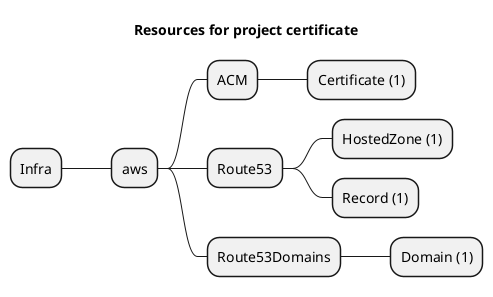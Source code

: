 @startmindmap
title Resources for project certificate
skinparam monochrome true
+ Infra
++ aws
+++ ACM
++++ Certificate (1)
+++ Route53
++++ HostedZone (1)
++++ Record (1)
+++ Route53Domains
++++ Domain (1)
@endmindmap
